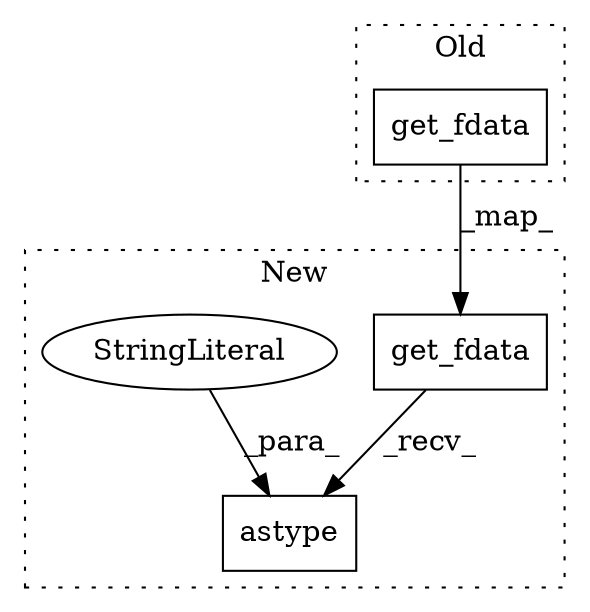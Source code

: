 digraph G {
subgraph cluster0 {
1 [label="get_fdata" a="32" s="2690" l="11" shape="box"];
label = "Old";
style="dotted";
}
subgraph cluster1 {
2 [label="get_fdata" a="32" s="2701" l="11" shape="box"];
3 [label="astype" a="32" s="2713,2729" l="7,1" shape="box"];
4 [label="StringLiteral" a="45" s="2720" l="9" shape="ellipse"];
label = "New";
style="dotted";
}
1 -> 2 [label="_map_"];
2 -> 3 [label="_recv_"];
4 -> 3 [label="_para_"];
}